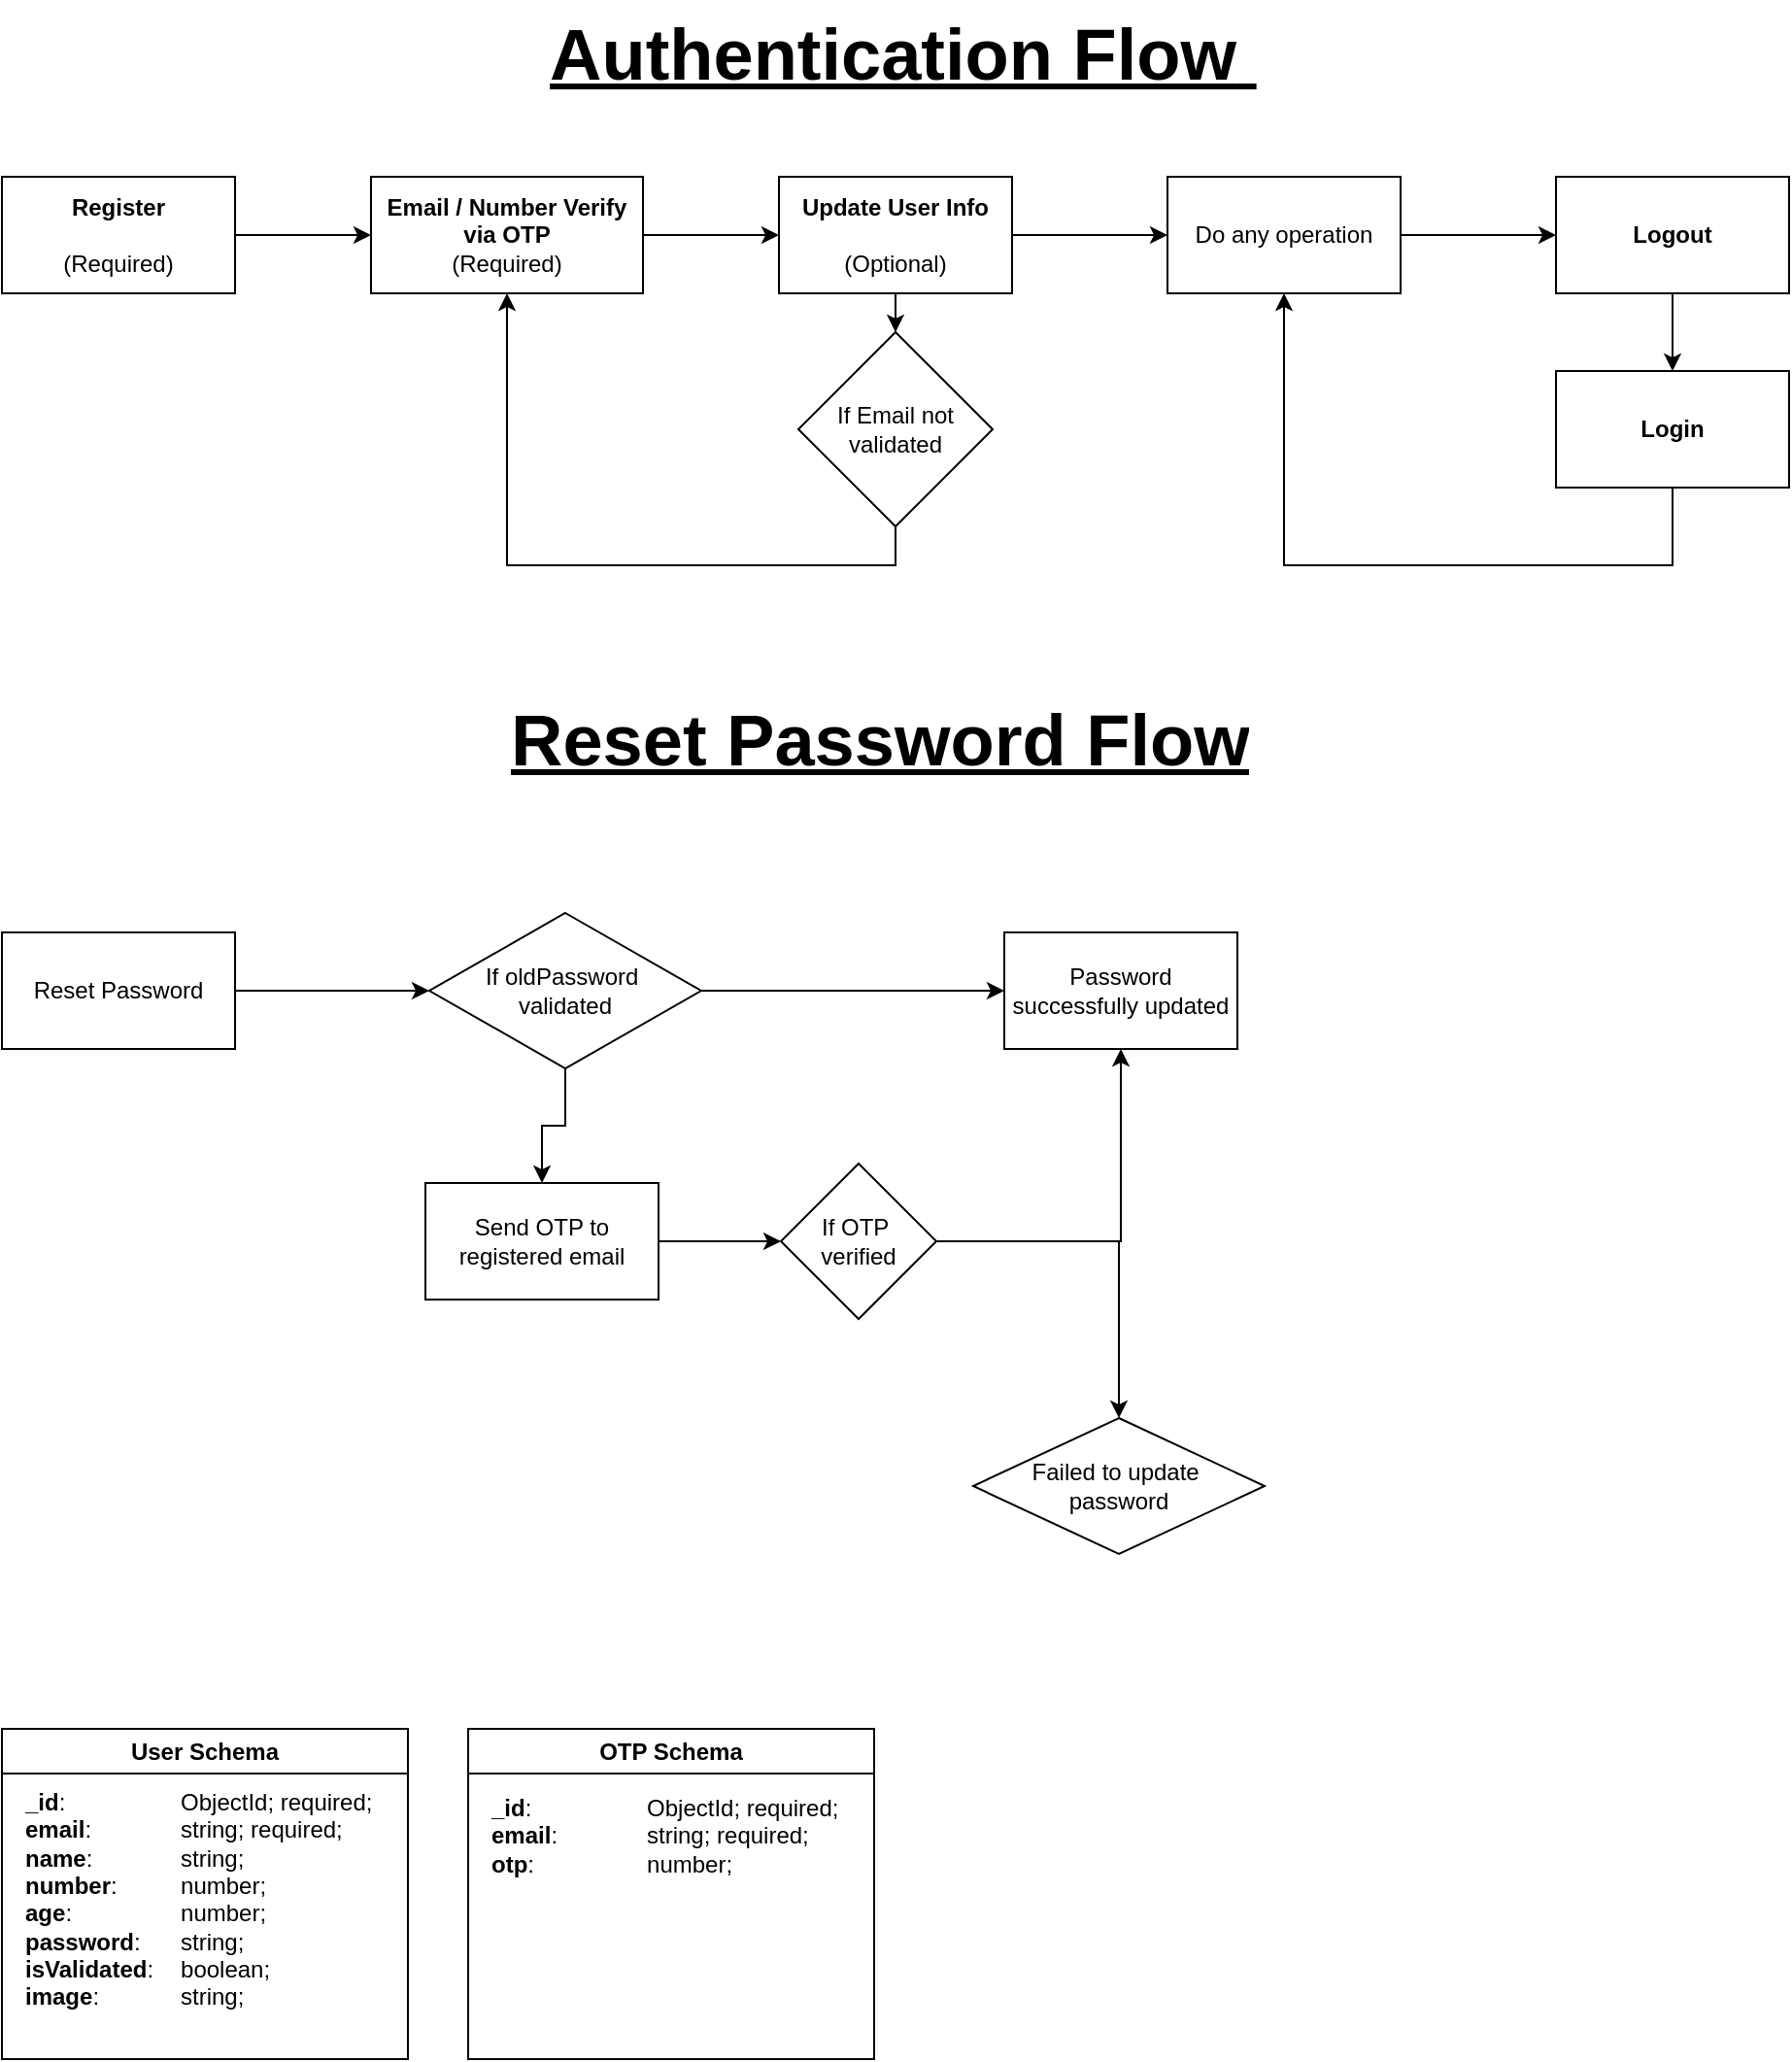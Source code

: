 <mxfile version="24.7.6">
  <diagram name="Page-1" id="foATsIJrTRIfaARtOHlN">
    <mxGraphModel dx="1036" dy="1608" grid="1" gridSize="10" guides="1" tooltips="1" connect="1" arrows="1" fold="1" page="1" pageScale="1" pageWidth="850" pageHeight="1100" math="0" shadow="0">
      <root>
        <mxCell id="0" />
        <mxCell id="1" parent="0" />
        <mxCell id="GIBhxN5L0psptUo5hFjZ-3" value="" style="edgeStyle=orthogonalEdgeStyle;rounded=0;orthogonalLoop=1;jettySize=auto;html=1;" parent="1" source="GIBhxN5L0psptUo5hFjZ-1" target="GIBhxN5L0psptUo5hFjZ-2" edge="1">
          <mxGeometry relative="1" as="geometry" />
        </mxCell>
        <mxCell id="GIBhxN5L0psptUo5hFjZ-1" value="&lt;b&gt;Register&lt;/b&gt;&lt;br&gt;&lt;br&gt;(Required)" style="rounded=0;whiteSpace=wrap;html=1;" parent="1" vertex="1">
          <mxGeometry x="40" y="41" width="120" height="60" as="geometry" />
        </mxCell>
        <mxCell id="GIBhxN5L0psptUo5hFjZ-5" value="" style="edgeStyle=orthogonalEdgeStyle;rounded=0;orthogonalLoop=1;jettySize=auto;html=1;" parent="1" source="GIBhxN5L0psptUo5hFjZ-2" target="GIBhxN5L0psptUo5hFjZ-4" edge="1">
          <mxGeometry relative="1" as="geometry" />
        </mxCell>
        <mxCell id="GIBhxN5L0psptUo5hFjZ-2" value="&lt;b&gt;Email / Number Verify&lt;/b&gt;&lt;div&gt;&lt;b&gt;via OTP&lt;/b&gt;&lt;/div&gt;&lt;div&gt;(Required)&lt;br&gt;&lt;/div&gt;" style="whiteSpace=wrap;html=1;rounded=0;" parent="1" vertex="1">
          <mxGeometry x="230" y="41" width="140" height="60" as="geometry" />
        </mxCell>
        <mxCell id="GIBhxN5L0psptUo5hFjZ-7" value="" style="edgeStyle=orthogonalEdgeStyle;rounded=0;orthogonalLoop=1;jettySize=auto;html=1;" parent="1" source="GIBhxN5L0psptUo5hFjZ-4" target="GIBhxN5L0psptUo5hFjZ-6" edge="1">
          <mxGeometry relative="1" as="geometry" />
        </mxCell>
        <mxCell id="GIBhxN5L0psptUo5hFjZ-11" value="" style="edgeStyle=orthogonalEdgeStyle;rounded=0;orthogonalLoop=1;jettySize=auto;html=1;" parent="1" source="GIBhxN5L0psptUo5hFjZ-4" target="GIBhxN5L0psptUo5hFjZ-10" edge="1">
          <mxGeometry relative="1" as="geometry" />
        </mxCell>
        <mxCell id="GIBhxN5L0psptUo5hFjZ-4" value="&lt;b&gt;Update User Info&lt;/b&gt;&lt;div&gt;&lt;br&gt;&lt;/div&gt;&lt;div&gt;(Optional)&lt;br&gt;&lt;/div&gt;" style="whiteSpace=wrap;html=1;rounded=0;" parent="1" vertex="1">
          <mxGeometry x="440" y="41" width="120" height="60" as="geometry" />
        </mxCell>
        <mxCell id="GIBhxN5L0psptUo5hFjZ-16" value="" style="edgeStyle=orthogonalEdgeStyle;rounded=0;orthogonalLoop=1;jettySize=auto;html=1;" parent="1" source="GIBhxN5L0psptUo5hFjZ-6" target="GIBhxN5L0psptUo5hFjZ-15" edge="1">
          <mxGeometry relative="1" as="geometry" />
        </mxCell>
        <mxCell id="GIBhxN5L0psptUo5hFjZ-6" value="Do any operation" style="whiteSpace=wrap;html=1;rounded=0;" parent="1" vertex="1">
          <mxGeometry x="640" y="41" width="120" height="60" as="geometry" />
        </mxCell>
        <mxCell id="GIBhxN5L0psptUo5hFjZ-14" style="edgeStyle=orthogonalEdgeStyle;rounded=0;orthogonalLoop=1;jettySize=auto;html=1;exitX=0.5;exitY=1;exitDx=0;exitDy=0;" parent="1" source="GIBhxN5L0psptUo5hFjZ-10" target="GIBhxN5L0psptUo5hFjZ-2" edge="1">
          <mxGeometry relative="1" as="geometry" />
        </mxCell>
        <mxCell id="GIBhxN5L0psptUo5hFjZ-10" value="If Email not validated" style="rhombus;whiteSpace=wrap;html=1;rounded=0;" parent="1" vertex="1">
          <mxGeometry x="450" y="121" width="100" height="100" as="geometry" />
        </mxCell>
        <mxCell id="GIBhxN5L0psptUo5hFjZ-18" value="" style="edgeStyle=orthogonalEdgeStyle;rounded=0;orthogonalLoop=1;jettySize=auto;html=1;" parent="1" source="GIBhxN5L0psptUo5hFjZ-15" target="GIBhxN5L0psptUo5hFjZ-17" edge="1">
          <mxGeometry relative="1" as="geometry" />
        </mxCell>
        <mxCell id="GIBhxN5L0psptUo5hFjZ-15" value="&lt;b&gt;Logout&lt;/b&gt;" style="whiteSpace=wrap;html=1;rounded=0;" parent="1" vertex="1">
          <mxGeometry x="840" y="41" width="120" height="60" as="geometry" />
        </mxCell>
        <mxCell id="GIBhxN5L0psptUo5hFjZ-26" style="edgeStyle=orthogonalEdgeStyle;rounded=0;orthogonalLoop=1;jettySize=auto;html=1;exitX=0.5;exitY=1;exitDx=0;exitDy=0;entryX=0.5;entryY=1;entryDx=0;entryDy=0;" parent="1" source="GIBhxN5L0psptUo5hFjZ-17" target="GIBhxN5L0psptUo5hFjZ-6" edge="1">
          <mxGeometry relative="1" as="geometry">
            <Array as="points">
              <mxPoint x="900" y="241" />
              <mxPoint x="700" y="241" />
            </Array>
          </mxGeometry>
        </mxCell>
        <mxCell id="GIBhxN5L0psptUo5hFjZ-17" value="&lt;b&gt;Login&lt;/b&gt;" style="whiteSpace=wrap;html=1;rounded=0;" parent="1" vertex="1">
          <mxGeometry x="840" y="141" width="120" height="60" as="geometry" />
        </mxCell>
        <mxCell id="GIBhxN5L0psptUo5hFjZ-21" value="&lt;h1 style=&quot;text-align: center; margin-top: 0px;&quot;&gt;&lt;span style=&quot;background-color: initial; font-size: 37px;&quot;&gt;&lt;u&gt;Authentication Flow&lt;span style=&quot;font-weight: 400;&quot;&gt;&amp;nbsp;&lt;/span&gt;&lt;/u&gt;&lt;/span&gt;&lt;/h1&gt;" style="text;html=1;whiteSpace=wrap;overflow=hidden;rounded=0;" parent="1" vertex="1">
          <mxGeometry x="320" y="-50" width="370" height="60" as="geometry" />
        </mxCell>
        <mxCell id="GIBhxN5L0psptUo5hFjZ-22" value="User Schema" style="swimlane;whiteSpace=wrap;html=1;" parent="1" vertex="1">
          <mxGeometry x="40" y="840" width="209" height="170" as="geometry">
            <mxRectangle x="40" y="360" width="110" height="30" as="alternateBounds" />
          </mxGeometry>
        </mxCell>
        <mxCell id="GIBhxN5L0psptUo5hFjZ-24" value="&lt;div&gt;&lt;div&gt;&lt;span style=&quot;background-color: initial;&quot;&gt;&lt;b&gt;_id&lt;/b&gt;:&lt;span style=&quot;white-space: pre;&quot;&gt;&#x9;&lt;/span&gt;&lt;span style=&quot;white-space: pre;&quot;&gt;&#x9;&lt;/span&gt;&lt;span style=&quot;white-space: pre;&quot;&gt;&#x9;&lt;/span&gt;ObjectId; required;&lt;/span&gt;&lt;/div&gt;&lt;div&gt;&lt;b style=&quot;background-color: initial;&quot;&gt;email&lt;/b&gt;&lt;span style=&quot;background-color: initial;&quot;&gt;: &lt;/span&gt;&lt;span style=&quot;background-color: initial; white-space: pre;&quot;&gt;&#x9;&lt;/span&gt;&lt;span style=&quot;background-color: initial; white-space: pre;&quot;&gt;&#x9;&lt;/span&gt;&lt;span style=&quot;background-color: initial;&quot;&gt;string; required;&lt;/span&gt;&lt;br&gt;&lt;/div&gt;&lt;div&gt;&lt;span style=&quot;background-color: initial;&quot;&gt;&lt;b&gt;name&lt;/b&gt;: &lt;span style=&quot;white-space: pre;&quot;&gt;&#x9;&lt;span style=&quot;white-space: pre;&quot;&gt;&#x9;&lt;/span&gt;&lt;/span&gt;string;&lt;/span&gt;&lt;br&gt;&lt;/div&gt;&lt;/div&gt;&lt;div&gt;&lt;div&gt;&lt;b&gt;number&lt;/b&gt;: &lt;span style=&quot;white-space: pre;&quot;&gt;&#x9;&lt;span style=&quot;white-space: pre;&quot;&gt;&#x9;&lt;/span&gt;&lt;/span&gt;number;&lt;/div&gt;&lt;div&gt;&lt;div&gt;&lt;span style=&quot;background-color: initial;&quot;&gt;&lt;b&gt;age&lt;/b&gt;: &lt;span style=&quot;white-space: pre;&quot;&gt;&#x9;&lt;span style=&quot;white-space: pre;&quot;&gt;&#x9;&lt;/span&gt;&lt;/span&gt;number;&lt;/span&gt;&lt;br&gt;&lt;/div&gt;&lt;div&gt;&lt;b&gt;password&lt;/b&gt;:&lt;span style=&quot;white-space: pre;&quot;&gt;&#x9;&lt;/span&gt;string;&lt;/div&gt;&lt;div&gt;&lt;span style=&quot;background-color: initial;&quot;&gt;&lt;b&gt;isValidated&lt;/b&gt;: &lt;span style=&quot;white-space: pre;&quot;&gt;&#x9;&lt;/span&gt;boolean;&lt;/span&gt;&lt;br&gt;&lt;/div&gt;&lt;/div&gt;&lt;div&gt;&lt;b&gt;image&lt;/b&gt;:&lt;span style=&quot;white-space: pre;&quot;&gt;&#x9;&lt;/span&gt;&lt;span style=&quot;white-space: pre;&quot;&gt;&#x9;&lt;/span&gt;string;&lt;/div&gt;&lt;div&gt;&lt;br&gt;&lt;/div&gt;&lt;/div&gt;" style="text;html=1;align=left;verticalAlign=middle;whiteSpace=wrap;rounded=0;" parent="GIBhxN5L0psptUo5hFjZ-22" vertex="1">
          <mxGeometry x="10" y="30" width="190" height="130" as="geometry" />
        </mxCell>
        <mxCell id="XJMEKhUJ70dKg_dzuEg7-1" value="OTP Schema" style="swimlane;whiteSpace=wrap;html=1;" parent="1" vertex="1">
          <mxGeometry x="280" y="840" width="209" height="170" as="geometry">
            <mxRectangle x="40" y="360" width="110" height="30" as="alternateBounds" />
          </mxGeometry>
        </mxCell>
        <mxCell id="XJMEKhUJ70dKg_dzuEg7-2" value="&lt;div&gt;&lt;div&gt;&lt;span style=&quot;background-color: initial;&quot;&gt;&lt;b&gt;_id&lt;/b&gt;:&lt;span style=&quot;white-space: pre;&quot;&gt;&#x9;&lt;/span&gt;&lt;span style=&quot;white-space: pre;&quot;&gt;&#x9;&lt;/span&gt;&lt;span style=&quot;white-space: pre;&quot;&gt;&#x9;&lt;/span&gt;ObjectId; required;&lt;/span&gt;&lt;/div&gt;&lt;div&gt;&lt;b style=&quot;background-color: initial;&quot;&gt;email&lt;/b&gt;&lt;span style=&quot;background-color: initial;&quot;&gt;: &lt;/span&gt;&lt;span style=&quot;background-color: initial; white-space: pre;&quot;&gt;&#x9;&lt;/span&gt;&lt;span style=&quot;background-color: initial; white-space: pre;&quot;&gt;&#x9;&lt;/span&gt;&lt;span style=&quot;background-color: initial;&quot;&gt;string; required;&lt;/span&gt;&lt;br&gt;&lt;/div&gt;&lt;div&gt;&lt;span style=&quot;background-color: initial;&quot;&gt;&lt;b&gt;otp&lt;/b&gt;: &lt;span style=&quot;white-space: pre;&quot;&gt;&#x9;&lt;span style=&quot;white-space: pre;&quot;&gt;&#x9;&lt;/span&gt;&lt;/span&gt;number;&lt;/span&gt;&lt;/div&gt;&lt;/div&gt;" style="text;html=1;align=left;verticalAlign=middle;whiteSpace=wrap;rounded=0;" parent="XJMEKhUJ70dKg_dzuEg7-1" vertex="1">
          <mxGeometry x="10" y="30" width="190" height="50" as="geometry" />
        </mxCell>
        <mxCell id="GXnU_N1Of4qAsDQUTyIa-1" value="&lt;h1 style=&quot;text-align: center; margin-top: 0px;&quot;&gt;&lt;span style=&quot;background-color: initial; font-size: 37px;&quot;&gt;&lt;u&gt;Reset Password Flow&lt;/u&gt;&lt;/span&gt;&lt;/h1&gt;" style="text;html=1;whiteSpace=wrap;overflow=hidden;rounded=0;" vertex="1" parent="1">
          <mxGeometry x="300" y="303" width="400" height="60" as="geometry" />
        </mxCell>
        <mxCell id="GXnU_N1Of4qAsDQUTyIa-7" value="" style="edgeStyle=orthogonalEdgeStyle;rounded=0;orthogonalLoop=1;jettySize=auto;html=1;" edge="1" parent="1" source="GXnU_N1Of4qAsDQUTyIa-2" target="GXnU_N1Of4qAsDQUTyIa-6">
          <mxGeometry relative="1" as="geometry" />
        </mxCell>
        <mxCell id="GXnU_N1Of4qAsDQUTyIa-2" value="Reset Password" style="rounded=0;whiteSpace=wrap;html=1;" vertex="1" parent="1">
          <mxGeometry x="40" y="430" width="120" height="60" as="geometry" />
        </mxCell>
        <mxCell id="GXnU_N1Of4qAsDQUTyIa-9" value="" style="edgeStyle=orthogonalEdgeStyle;rounded=0;orthogonalLoop=1;jettySize=auto;html=1;" edge="1" parent="1" source="GXnU_N1Of4qAsDQUTyIa-6" target="GXnU_N1Of4qAsDQUTyIa-8">
          <mxGeometry relative="1" as="geometry" />
        </mxCell>
        <mxCell id="GXnU_N1Of4qAsDQUTyIa-11" value="" style="edgeStyle=orthogonalEdgeStyle;rounded=0;orthogonalLoop=1;jettySize=auto;html=1;" edge="1" parent="1" source="GXnU_N1Of4qAsDQUTyIa-6" target="GXnU_N1Of4qAsDQUTyIa-10">
          <mxGeometry relative="1" as="geometry" />
        </mxCell>
        <mxCell id="GXnU_N1Of4qAsDQUTyIa-6" value="If oldPassword&amp;nbsp;&lt;div&gt;validated&lt;/div&gt;" style="rhombus;whiteSpace=wrap;html=1;rounded=0;" vertex="1" parent="1">
          <mxGeometry x="260" y="420" width="140" height="80" as="geometry" />
        </mxCell>
        <mxCell id="GXnU_N1Of4qAsDQUTyIa-8" value="Password successfully updated" style="whiteSpace=wrap;html=1;rounded=0;" vertex="1" parent="1">
          <mxGeometry x="556" y="430" width="120" height="60" as="geometry" />
        </mxCell>
        <mxCell id="GXnU_N1Of4qAsDQUTyIa-15" value="" style="edgeStyle=orthogonalEdgeStyle;rounded=0;orthogonalLoop=1;jettySize=auto;html=1;" edge="1" parent="1" source="GXnU_N1Of4qAsDQUTyIa-10" target="GXnU_N1Of4qAsDQUTyIa-14">
          <mxGeometry relative="1" as="geometry" />
        </mxCell>
        <mxCell id="GXnU_N1Of4qAsDQUTyIa-10" value="Send OTP to registered email" style="whiteSpace=wrap;html=1;rounded=0;" vertex="1" parent="1">
          <mxGeometry x="258" y="559" width="120" height="60" as="geometry" />
        </mxCell>
        <mxCell id="GXnU_N1Of4qAsDQUTyIa-16" style="edgeStyle=orthogonalEdgeStyle;rounded=0;orthogonalLoop=1;jettySize=auto;html=1;exitX=1;exitY=0.5;exitDx=0;exitDy=0;entryX=0.5;entryY=1;entryDx=0;entryDy=0;" edge="1" parent="1" source="GXnU_N1Of4qAsDQUTyIa-14" target="GXnU_N1Of4qAsDQUTyIa-8">
          <mxGeometry relative="1" as="geometry" />
        </mxCell>
        <mxCell id="GXnU_N1Of4qAsDQUTyIa-20" value="" style="edgeStyle=orthogonalEdgeStyle;rounded=0;orthogonalLoop=1;jettySize=auto;html=1;" edge="1" parent="1" source="GXnU_N1Of4qAsDQUTyIa-14" target="GXnU_N1Of4qAsDQUTyIa-19">
          <mxGeometry relative="1" as="geometry" />
        </mxCell>
        <mxCell id="GXnU_N1Of4qAsDQUTyIa-14" value="If OTP&amp;nbsp;&lt;div&gt;verified&lt;/div&gt;" style="rhombus;whiteSpace=wrap;html=1;rounded=0;" vertex="1" parent="1">
          <mxGeometry x="441" y="549" width="80" height="80" as="geometry" />
        </mxCell>
        <mxCell id="GXnU_N1Of4qAsDQUTyIa-19" value="Failed to update&amp;nbsp;&lt;div&gt;password&lt;/div&gt;" style="rhombus;whiteSpace=wrap;html=1;rounded=0;" vertex="1" parent="1">
          <mxGeometry x="540" y="680" width="150" height="70" as="geometry" />
        </mxCell>
      </root>
    </mxGraphModel>
  </diagram>
</mxfile>
